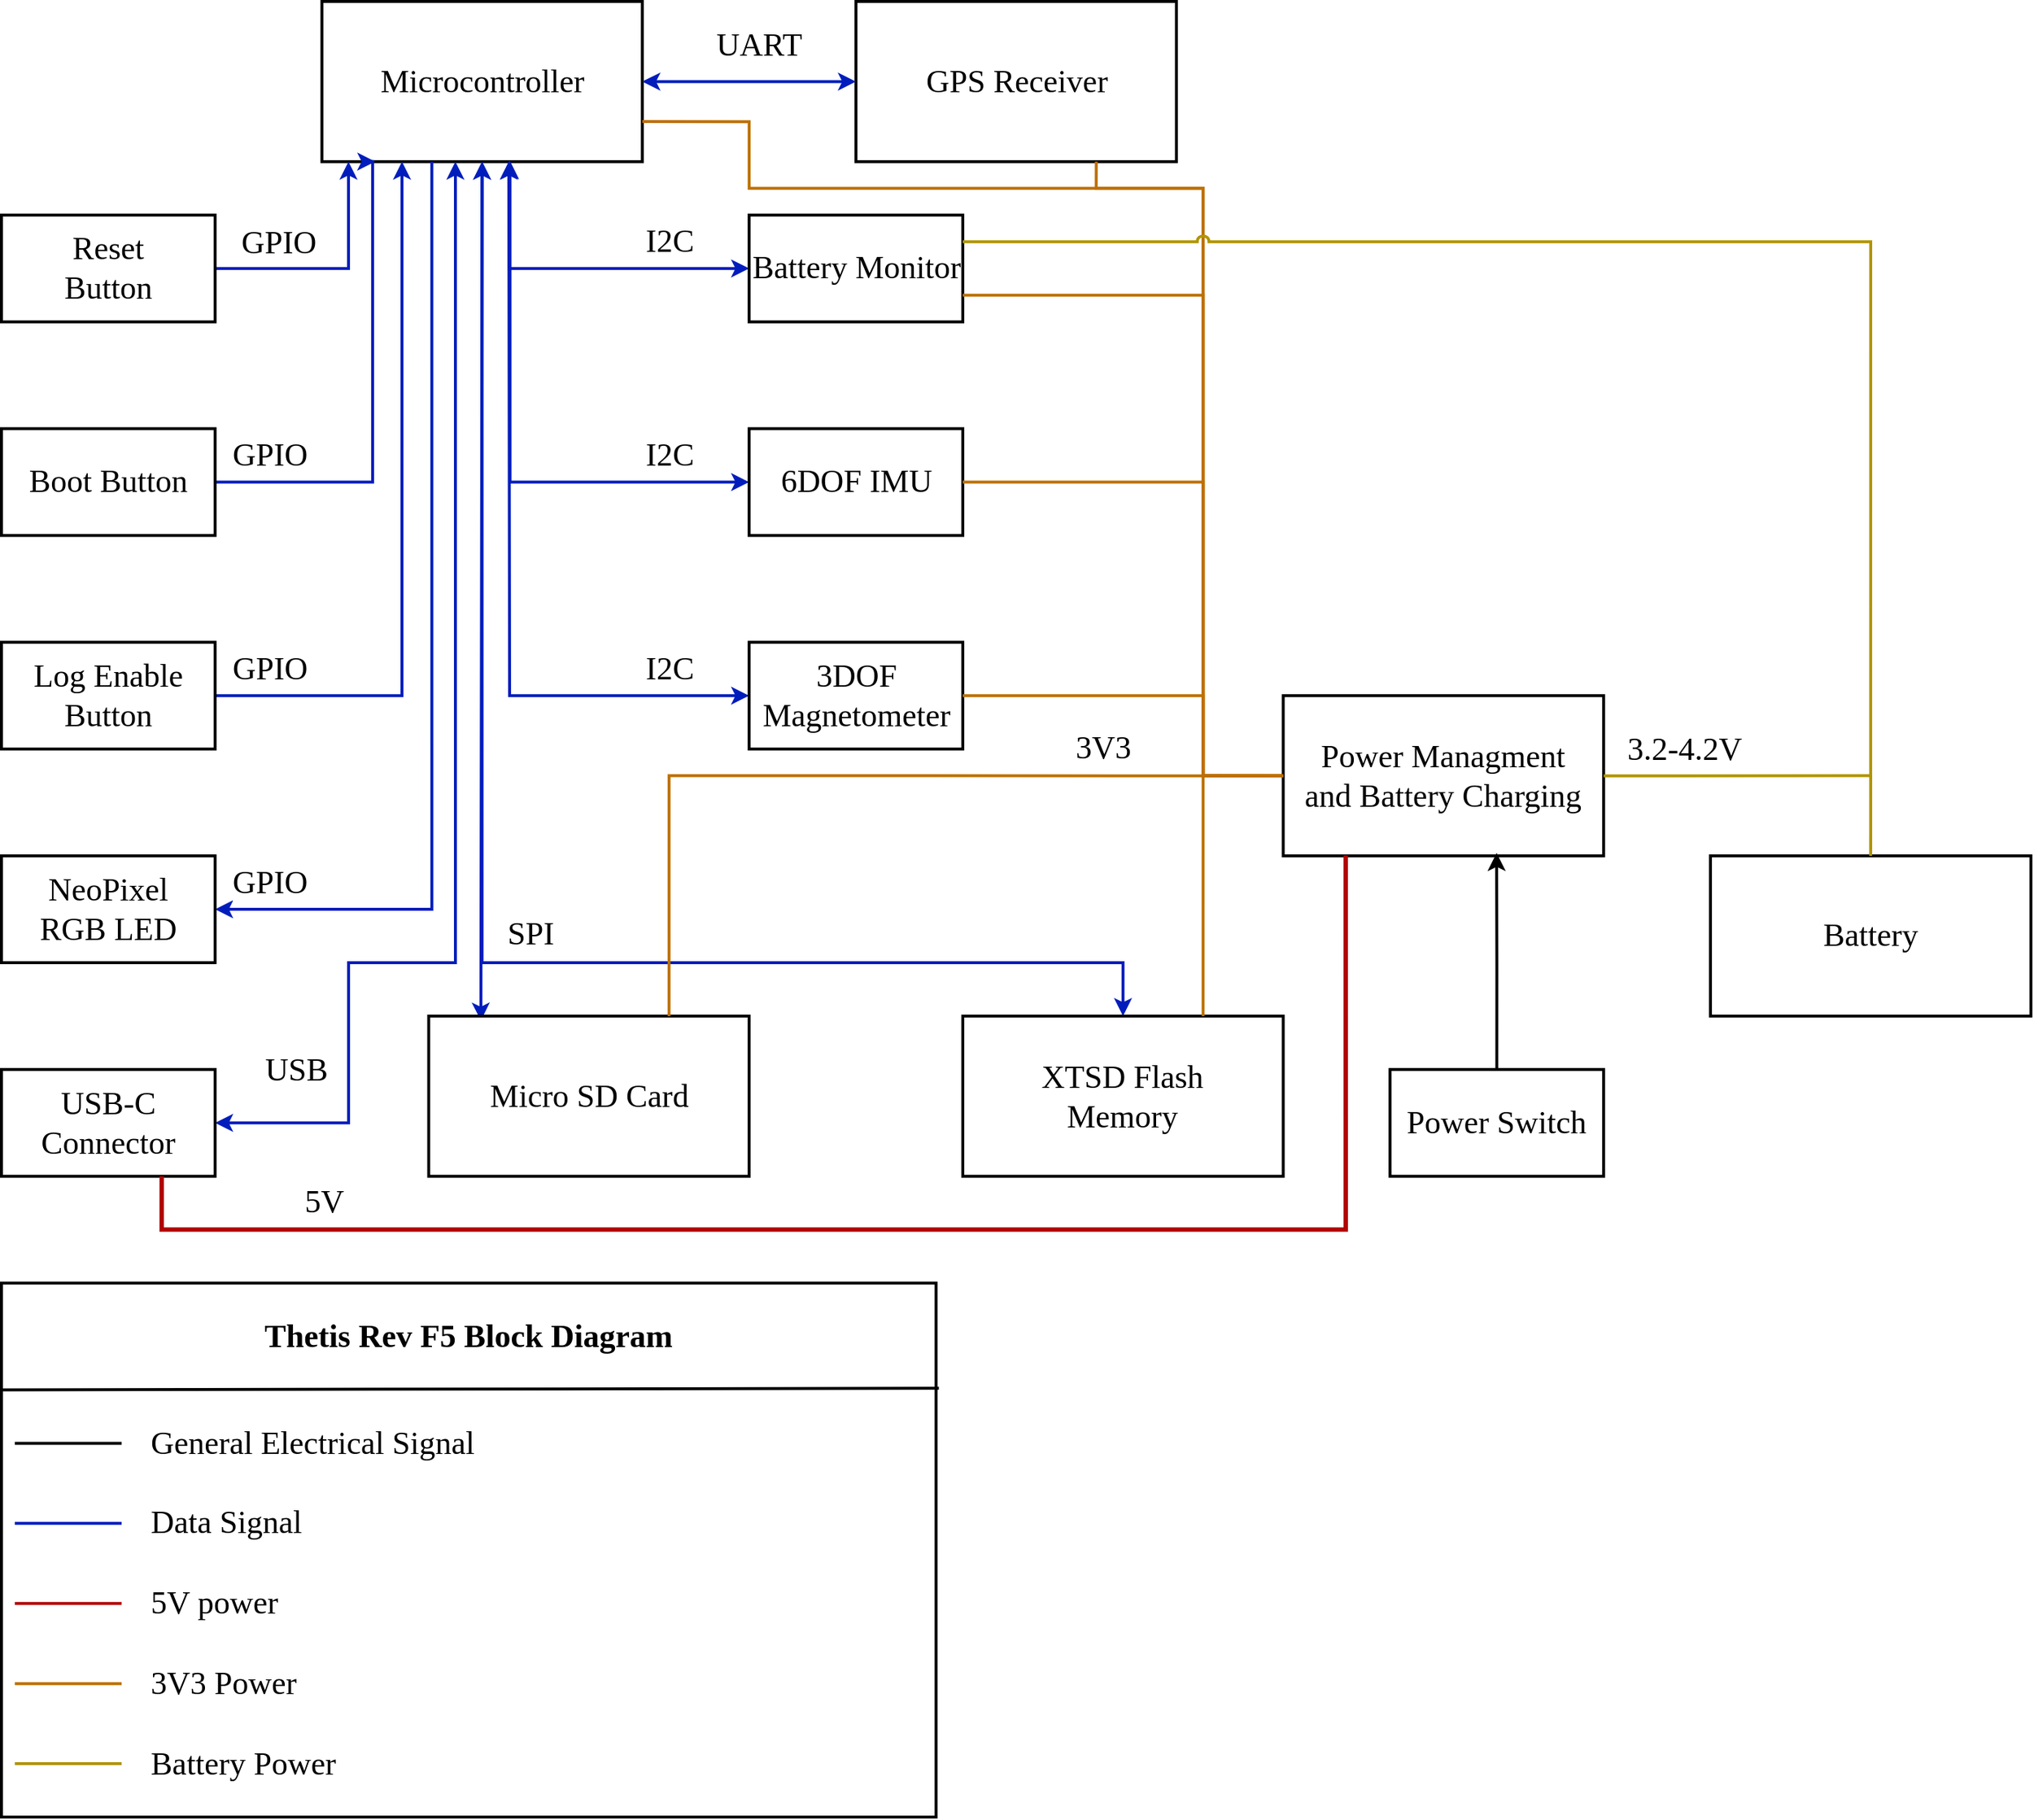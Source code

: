<mxfile>
    <diagram id="WzM7UKrhp0PMmO1flFq1" name="Page-1">
        <mxGraphModel dx="2920" dy="1322" grid="1" gridSize="10" guides="1" tooltips="1" connect="1" arrows="1" fold="1" page="1" pageScale="1" pageWidth="850" pageHeight="1100" math="0" shadow="0">
            <root>
                <mxCell id="0"/>
                <mxCell id="1" parent="0"/>
                <mxCell id="71" value="" style="group" vertex="1" connectable="0" parent="1">
                    <mxGeometry x="40" y="40" width="1385.88" height="1240" as="geometry"/>
                </mxCell>
                <mxCell id="2" value="Microcontroller" style="rounded=0;whiteSpace=wrap;html=1;strokeWidth=2;fontFamily=CMU Serif;fontSize=22;" parent="71" vertex="1">
                    <mxGeometry x="218.823" width="218.823" height="109.412" as="geometry"/>
                </mxCell>
                <mxCell id="18" style="edgeStyle=orthogonalEdgeStyle;html=1;exitX=1;exitY=0.5;exitDx=0;exitDy=0;rounded=0;entryX=0.083;entryY=1;entryDx=0;entryDy=0;entryPerimeter=0;fillColor=#0050ef;strokeColor=#001DBC;strokeWidth=2;fontFamily=CMU Serif;fontSize=22;" parent="71" source="3" target="2" edge="1">
                    <mxGeometry relative="1" as="geometry"/>
                </mxCell>
                <mxCell id="45" value="GPIO" style="edgeLabel;html=1;align=center;verticalAlign=middle;resizable=0;points=[];fontFamily=CMU Serif;fontSize=22;" parent="18" vertex="1" connectable="0">
                    <mxGeometry x="-0.134" y="1" relative="1" as="geometry">
                        <mxPoint x="-28" y="-17" as="offset"/>
                    </mxGeometry>
                </mxCell>
                <mxCell id="3" value="Reset&lt;br style=&quot;font-size: 22px;&quot;&gt;Button" style="rounded=0;whiteSpace=wrap;html=1;strokeWidth=2;fontFamily=CMU Serif;fontSize=22;" parent="71" vertex="1">
                    <mxGeometry y="145.882" width="145.882" height="72.941" as="geometry"/>
                </mxCell>
                <mxCell id="19" style="edgeStyle=orthogonalEdgeStyle;rounded=0;html=1;exitX=1;exitY=0.5;exitDx=0;exitDy=0;fillColor=#0050ef;strokeColor=#001DBC;strokeWidth=2;fontFamily=CMU Serif;fontSize=22;" parent="71" source="4" edge="1">
                    <mxGeometry relative="1" as="geometry">
                        <mxPoint x="255.294" y="109.412" as="targetPoint"/>
                        <Array as="points">
                            <mxPoint x="253.47" y="328.235"/>
                        </Array>
                    </mxGeometry>
                </mxCell>
                <mxCell id="4" value="Boot Button" style="rounded=0;whiteSpace=wrap;html=1;strokeWidth=2;fontFamily=CMU Serif;fontSize=22;" parent="71" vertex="1">
                    <mxGeometry y="291.765" width="145.882" height="72.941" as="geometry"/>
                </mxCell>
                <mxCell id="20" style="edgeStyle=orthogonalEdgeStyle;rounded=0;html=1;exitX=1;exitY=0.5;exitDx=0;exitDy=0;entryX=0.25;entryY=1;entryDx=0;entryDy=0;fillColor=#0050ef;strokeColor=#001DBC;strokeWidth=2;fontFamily=CMU Serif;fontSize=22;" parent="71" source="5" target="2" edge="1">
                    <mxGeometry relative="1" as="geometry"/>
                </mxCell>
                <mxCell id="5" value="Log Enable&lt;br style=&quot;font-size: 22px;&quot;&gt;Button" style="rounded=0;whiteSpace=wrap;html=1;strokeWidth=2;fontFamily=CMU Serif;fontSize=22;" parent="71" vertex="1">
                    <mxGeometry y="437.647" width="145.882" height="72.941" as="geometry"/>
                </mxCell>
                <mxCell id="21" style="edgeStyle=orthogonalEdgeStyle;rounded=0;html=1;exitX=1;exitY=0.5;exitDx=0;exitDy=0;entryX=0.343;entryY=1.001;entryDx=0;entryDy=0;entryPerimeter=0;startArrow=classic;startFill=1;endArrow=none;endFill=0;fillColor=#0050ef;strokeColor=#001DBC;strokeWidth=2;fontFamily=CMU Serif;fontSize=22;" parent="71" source="6" target="2" edge="1">
                    <mxGeometry relative="1" as="geometry"/>
                </mxCell>
                <mxCell id="6" value="NeoPixel&lt;br style=&quot;font-size: 22px;&quot;&gt;RGB LED" style="rounded=0;whiteSpace=wrap;html=1;strokeWidth=2;fontFamily=CMU Serif;fontSize=22;" parent="71" vertex="1">
                    <mxGeometry y="583.529" width="145.882" height="72.941" as="geometry"/>
                </mxCell>
                <mxCell id="22" style="edgeStyle=orthogonalEdgeStyle;rounded=0;html=1;exitX=1;exitY=0.5;exitDx=0;exitDy=0;entryX=0.42;entryY=0.991;entryDx=0;entryDy=0;startArrow=classic;startFill=1;endArrow=classic;endFill=1;entryPerimeter=0;fillColor=#0050ef;strokeColor=#001DBC;strokeWidth=2;fontFamily=CMU Serif;fontSize=22;" parent="71" source="7" target="2" edge="1">
                    <mxGeometry relative="1" as="geometry">
                        <Array as="points">
                            <mxPoint x="237.058" y="765.882"/>
                            <mxPoint x="237.058" y="656.471"/>
                            <mxPoint x="309.999" y="656.471"/>
                            <mxPoint x="309.999" y="109.412"/>
                        </Array>
                    </mxGeometry>
                </mxCell>
                <mxCell id="7" value="USB-C&lt;br style=&quot;font-size: 22px;&quot;&gt;Connector" style="rounded=0;whiteSpace=wrap;html=1;strokeWidth=2;fontFamily=CMU Serif;fontSize=22;" parent="71" vertex="1">
                    <mxGeometry y="729.412" width="145.882" height="72.941" as="geometry"/>
                </mxCell>
                <mxCell id="9" value="GPS Receiver" style="rounded=0;whiteSpace=wrap;html=1;strokeWidth=2;fontFamily=CMU Serif;fontSize=22;" parent="71" vertex="1">
                    <mxGeometry x="583.528" width="218.823" height="109.412" as="geometry"/>
                </mxCell>
                <mxCell id="25" style="edgeStyle=orthogonalEdgeStyle;rounded=0;html=1;exitX=1;exitY=0.5;exitDx=0;exitDy=0;entryX=0;entryY=0.5;entryDx=0;entryDy=0;startArrow=classic;startFill=1;endArrow=classic;endFill=1;fillColor=#0050ef;strokeColor=#001DBC;strokeWidth=2;fontFamily=CMU Serif;fontSize=22;" parent="71" source="2" target="9" edge="1">
                    <mxGeometry relative="1" as="geometry"/>
                </mxCell>
                <mxCell id="55" value="UART" style="edgeLabel;html=1;align=center;verticalAlign=middle;resizable=0;points=[];fontFamily=CMU Serif;fontSize=22;" parent="25" vertex="1" connectable="0">
                    <mxGeometry x="0.197" y="1" relative="1" as="geometry">
                        <mxPoint x="-8" y="-24" as="offset"/>
                    </mxGeometry>
                </mxCell>
                <mxCell id="23" style="edgeStyle=orthogonalEdgeStyle;rounded=0;html=1;exitX=0.163;exitY=0.028;exitDx=0;exitDy=0;entryX=0.5;entryY=1;entryDx=0;entryDy=0;startArrow=classic;startFill=1;endArrow=classic;endFill=1;exitPerimeter=0;fillColor=#0050ef;strokeColor=#001DBC;strokeWidth=2;fontFamily=CMU Serif;fontSize=22;" parent="71" source="10" target="2" edge="1">
                    <mxGeometry relative="1" as="geometry">
                        <Array as="points">
                            <mxPoint x="328.235" y="692.941"/>
                        </Array>
                    </mxGeometry>
                </mxCell>
                <mxCell id="10" value="Micro SD Card" style="rounded=0;whiteSpace=wrap;html=1;strokeWidth=2;fontFamily=CMU Serif;fontSize=22;" parent="71" vertex="1">
                    <mxGeometry x="291.764" y="692.941" width="218.823" height="109.412" as="geometry"/>
                </mxCell>
                <mxCell id="24" style="edgeStyle=orthogonalEdgeStyle;rounded=0;html=1;exitX=0.5;exitY=0;exitDx=0;exitDy=0;startArrow=classic;startFill=1;endArrow=classic;endFill=1;entryX=0.5;entryY=1;entryDx=0;entryDy=0;fillColor=#0050ef;strokeColor=#001DBC;strokeWidth=2;fontFamily=CMU Serif;fontSize=22;" parent="71" source="11" target="2" edge="1">
                    <mxGeometry relative="1" as="geometry">
                        <mxPoint x="346.47" y="127.647" as="targetPoint"/>
                        <Array as="points">
                            <mxPoint x="765.881" y="656.471"/>
                            <mxPoint x="328.235" y="656.471"/>
                        </Array>
                    </mxGeometry>
                </mxCell>
                <mxCell id="11" value="XTSD Flash&lt;br style=&quot;font-size: 22px;&quot;&gt;Memory" style="rounded=0;whiteSpace=wrap;html=1;strokeWidth=2;fontFamily=CMU Serif;fontSize=22;" parent="71" vertex="1">
                    <mxGeometry x="656.469" y="692.941" width="218.823" height="109.412" as="geometry"/>
                </mxCell>
                <mxCell id="12" value="Power Switch" style="rounded=0;whiteSpace=wrap;html=1;strokeWidth=2;fontFamily=CMU Serif;fontSize=22;" parent="71" vertex="1">
                    <mxGeometry x="948.234" y="729.412" width="145.882" height="72.941" as="geometry"/>
                </mxCell>
                <mxCell id="33" style="edgeStyle=orthogonalEdgeStyle;rounded=0;html=1;exitX=0;exitY=0.5;exitDx=0;exitDy=0;entryX=0.75;entryY=0;entryDx=0;entryDy=0;strokeWidth=2;startArrow=none;startFill=0;endArrow=none;endFill=0;fillColor=#f0a30a;strokeColor=#BD7000;fontFamily=CMU Serif;fontSize=22;" parent="71" source="13" target="11" edge="1">
                    <mxGeometry relative="1" as="geometry"/>
                </mxCell>
                <mxCell id="34" style="edgeStyle=orthogonalEdgeStyle;rounded=0;html=1;exitX=0;exitY=0.5;exitDx=0;exitDy=0;entryX=0.75;entryY=0;entryDx=0;entryDy=0;strokeWidth=2;startArrow=none;startFill=0;endArrow=none;endFill=0;fillColor=#f0a30a;strokeColor=#BD7000;fontFamily=CMU Serif;fontSize=22;" parent="71" source="13" target="10" edge="1">
                    <mxGeometry relative="1" as="geometry"/>
                </mxCell>
                <mxCell id="42" value="3V3" style="edgeLabel;html=1;align=center;verticalAlign=middle;resizable=0;points=[];fontFamily=CMU Serif;fontSize=22;" parent="34" vertex="1" connectable="0">
                    <mxGeometry x="-0.438" relative="1" as="geometry">
                        <mxPoint x="40" y="-19" as="offset"/>
                    </mxGeometry>
                </mxCell>
                <mxCell id="39" style="edgeStyle=orthogonalEdgeStyle;rounded=0;html=1;exitX=0;exitY=0.5;exitDx=0;exitDy=0;entryX=1;entryY=0.75;entryDx=0;entryDy=0;strokeWidth=2;startArrow=none;startFill=0;endArrow=none;endFill=0;fillColor=#f0a30a;strokeColor=#BD7000;jumpStyle=arc;fontFamily=CMU Serif;fontSize=22;" parent="71" source="13" target="2" edge="1">
                    <mxGeometry relative="1" as="geometry">
                        <Array as="points">
                            <mxPoint x="820.587" y="528.824"/>
                            <mxPoint x="820.587" y="127.647"/>
                            <mxPoint x="510.587" y="127.647"/>
                            <mxPoint x="510.587" y="82.059"/>
                        </Array>
                    </mxGeometry>
                </mxCell>
                <mxCell id="40" style="edgeStyle=orthogonalEdgeStyle;rounded=0;jumpStyle=arc;html=1;exitX=0;exitY=0.5;exitDx=0;exitDy=0;entryX=0.75;entryY=1;entryDx=0;entryDy=0;strokeWidth=2;startArrow=none;startFill=0;endArrow=none;endFill=0;fillColor=#f0a30a;strokeColor=#BD7000;fontFamily=CMU Serif;fontSize=22;" parent="71" source="13" target="9" edge="1">
                    <mxGeometry relative="1" as="geometry">
                        <Array as="points">
                            <mxPoint x="820.587" y="528.824"/>
                            <mxPoint x="820.587" y="127.647"/>
                            <mxPoint x="747.646" y="127.647"/>
                        </Array>
                    </mxGeometry>
                </mxCell>
                <mxCell id="13" value="Power Managment&lt;br style=&quot;font-size: 22px;&quot;&gt;and Battery Charging" style="rounded=0;whiteSpace=wrap;html=1;strokeWidth=2;fontFamily=CMU Serif;fontSize=22;" parent="71" vertex="1">
                    <mxGeometry x="875.293" y="474.118" width="218.823" height="109.412" as="geometry"/>
                </mxCell>
                <mxCell id="30" style="edgeStyle=orthogonalEdgeStyle;rounded=0;html=1;exitX=0.75;exitY=1;exitDx=0;exitDy=0;entryX=0.195;entryY=0.998;entryDx=0;entryDy=0;entryPerimeter=0;startArrow=none;startFill=0;endArrow=none;endFill=0;fillColor=#e51400;strokeColor=#B20000;strokeWidth=3;fontFamily=CMU Serif;fontSize=22;" parent="71" source="7" target="13" edge="1">
                    <mxGeometry relative="1" as="geometry">
                        <Array as="points">
                            <mxPoint x="109.412" y="838.824"/>
                            <mxPoint x="917.234" y="838.824"/>
                        </Array>
                    </mxGeometry>
                </mxCell>
                <mxCell id="44" value="5V" style="edgeLabel;html=1;align=center;verticalAlign=middle;resizable=0;points=[];fontFamily=CMU Serif;fontSize=22;" parent="30" vertex="1" connectable="0">
                    <mxGeometry x="-0.563" y="2" relative="1" as="geometry">
                        <mxPoint x="-94" y="-17" as="offset"/>
                    </mxGeometry>
                </mxCell>
                <mxCell id="28" style="edgeStyle=orthogonalEdgeStyle;rounded=0;html=1;exitX=0.5;exitY=0;exitDx=0;exitDy=0;entryX=0.666;entryY=0.982;entryDx=0;entryDy=0;entryPerimeter=0;startArrow=none;startFill=0;endArrow=classic;endFill=1;strokeWidth=2;fontFamily=CMU Serif;fontSize=22;" parent="71" source="12" target="13" edge="1">
                    <mxGeometry relative="1" as="geometry"/>
                </mxCell>
                <mxCell id="31" style="edgeStyle=orthogonalEdgeStyle;rounded=0;html=1;exitX=0.5;exitY=0;exitDx=0;exitDy=0;entryX=1;entryY=0.5;entryDx=0;entryDy=0;strokeWidth=2;startArrow=none;startFill=0;endArrow=none;endFill=0;fillColor=#e3c800;strokeColor=#B09500;fontFamily=CMU Serif;fontSize=22;" parent="71" source="14" target="13" edge="1">
                    <mxGeometry relative="1" as="geometry"/>
                </mxCell>
                <mxCell id="43" value="3.2-4.2V" style="edgeLabel;html=1;align=center;verticalAlign=middle;resizable=0;points=[];fontFamily=CMU Serif;fontSize=22;" parent="31" vertex="1" connectable="0">
                    <mxGeometry x="0.536" y="-1" relative="1" as="geometry">
                        <mxPoint y="-17" as="offset"/>
                    </mxGeometry>
                </mxCell>
                <mxCell id="14" value="Battery" style="rounded=0;whiteSpace=wrap;html=1;strokeWidth=2;fontFamily=CMU Serif;fontSize=22;" parent="71" vertex="1">
                    <mxGeometry x="1167.057" y="583.529" width="218.823" height="109.412" as="geometry"/>
                </mxCell>
                <mxCell id="29" style="edgeStyle=orthogonalEdgeStyle;rounded=0;html=1;exitX=0;exitY=0.5;exitDx=0;exitDy=0;entryX=0.585;entryY=0.994;entryDx=0;entryDy=0;entryPerimeter=0;startArrow=classic;startFill=1;endArrow=classic;endFill=1;fillColor=#0050ef;strokeColor=#001DBC;strokeWidth=2;fontFamily=CMU Serif;fontSize=22;" parent="71" source="15" target="2" edge="1">
                    <mxGeometry relative="1" as="geometry">
                        <Array as="points">
                            <mxPoint x="346.47" y="182.353"/>
                        </Array>
                    </mxGeometry>
                </mxCell>
                <mxCell id="15" value="Battery Monitor" style="rounded=0;whiteSpace=wrap;html=1;strokeWidth=2;fontFamily=CMU Serif;fontSize=22;" parent="71" vertex="1">
                    <mxGeometry x="510.587" y="145.882" width="145.882" height="72.941" as="geometry"/>
                </mxCell>
                <mxCell id="38" style="edgeStyle=orthogonalEdgeStyle;rounded=0;html=1;exitX=0;exitY=0.5;exitDx=0;exitDy=0;entryX=1;entryY=0.75;entryDx=0;entryDy=0;strokeWidth=2;startArrow=none;startFill=0;endArrow=none;endFill=0;fillColor=#f0a30a;strokeColor=#BD7000;fontFamily=CMU Serif;fontSize=22;" parent="71" source="13" target="15" edge="1">
                    <mxGeometry relative="1" as="geometry">
                        <Array as="points">
                            <mxPoint x="820.587" y="528.824"/>
                            <mxPoint x="820.587" y="200.588"/>
                        </Array>
                    </mxGeometry>
                </mxCell>
                <mxCell id="32" style="edgeStyle=orthogonalEdgeStyle;rounded=0;html=1;exitX=0.5;exitY=0;exitDx=0;exitDy=0;entryX=1;entryY=0.25;entryDx=0;entryDy=0;strokeWidth=2;startArrow=none;startFill=0;endArrow=none;endFill=0;fillColor=#e3c800;strokeColor=#B09500;jumpStyle=arc;fontFamily=CMU Serif;fontSize=22;" parent="71" source="14" target="15" edge="1">
                    <mxGeometry relative="1" as="geometry"/>
                </mxCell>
                <mxCell id="26" style="edgeStyle=orthogonalEdgeStyle;rounded=0;html=1;exitX=0;exitY=0.5;exitDx=0;exitDy=0;entryX=0.587;entryY=0.996;entryDx=0;entryDy=0;entryPerimeter=0;startArrow=classic;startFill=1;endArrow=classic;endFill=1;fillColor=#0050ef;strokeColor=#001DBC;strokeWidth=2;fontFamily=CMU Serif;fontSize=22;" parent="71" source="16" target="2" edge="1">
                    <mxGeometry relative="1" as="geometry"/>
                </mxCell>
                <mxCell id="16" value="6DOF IMU" style="rounded=0;whiteSpace=wrap;html=1;strokeWidth=2;fontFamily=CMU Serif;fontSize=22;" parent="71" vertex="1">
                    <mxGeometry x="510.587" y="291.765" width="145.882" height="72.941" as="geometry"/>
                </mxCell>
                <mxCell id="36" style="edgeStyle=orthogonalEdgeStyle;rounded=0;html=1;exitX=0;exitY=0.5;exitDx=0;exitDy=0;entryX=1;entryY=0.5;entryDx=0;entryDy=0;strokeWidth=2;startArrow=none;startFill=0;endArrow=none;endFill=0;fillColor=#f0a30a;strokeColor=#BD7000;fontFamily=CMU Serif;fontSize=22;" parent="71" source="13" target="16" edge="1">
                    <mxGeometry relative="1" as="geometry">
                        <Array as="points">
                            <mxPoint x="820.587" y="528.824"/>
                            <mxPoint x="820.587" y="328.235"/>
                        </Array>
                    </mxGeometry>
                </mxCell>
                <mxCell id="27" style="edgeStyle=orthogonalEdgeStyle;rounded=0;html=1;exitX=0;exitY=0.5;exitDx=0;exitDy=0;startArrow=classic;startFill=1;endArrow=classic;endFill=1;fillColor=#0050ef;strokeColor=#001DBC;strokeWidth=2;fontFamily=CMU Serif;fontSize=22;" parent="71" source="17" edge="1">
                    <mxGeometry relative="1" as="geometry">
                        <mxPoint x="346.47" y="109.412" as="targetPoint"/>
                    </mxGeometry>
                </mxCell>
                <mxCell id="17" value="3DOF Magnetometer" style="rounded=0;whiteSpace=wrap;html=1;strokeWidth=2;fontFamily=CMU Serif;fontSize=22;" parent="71" vertex="1">
                    <mxGeometry x="510.587" y="437.647" width="145.882" height="72.941" as="geometry"/>
                </mxCell>
                <mxCell id="35" style="edgeStyle=orthogonalEdgeStyle;rounded=0;html=1;exitX=0;exitY=0.5;exitDx=0;exitDy=0;entryX=1;entryY=0.5;entryDx=0;entryDy=0;strokeWidth=2;startArrow=none;startFill=0;endArrow=none;endFill=0;fillColor=#f0a30a;strokeColor=#BD7000;fontFamily=CMU Serif;fontSize=22;" parent="71" source="13" target="17" edge="1">
                    <mxGeometry relative="1" as="geometry">
                        <Array as="points">
                            <mxPoint x="820.587" y="528.824"/>
                            <mxPoint x="820.587" y="474.118"/>
                        </Array>
                    </mxGeometry>
                </mxCell>
                <mxCell id="46" value="GPIO" style="edgeLabel;html=1;align=center;verticalAlign=middle;resizable=0;points=[];fontFamily=CMU Serif;fontSize=22;" parent="71" vertex="1" connectable="0">
                    <mxGeometry x="182.348" y="310.0" as="geometry"/>
                </mxCell>
                <mxCell id="47" value="GPIO" style="edgeLabel;html=1;align=center;verticalAlign=middle;resizable=0;points=[];fontFamily=CMU Serif;fontSize=22;" parent="71" vertex="1" connectable="0">
                    <mxGeometry x="182.348" y="455.882" as="geometry"/>
                </mxCell>
                <mxCell id="48" value="GPIO" style="edgeLabel;html=1;align=center;verticalAlign=middle;resizable=0;points=[];fontFamily=CMU Serif;fontSize=22;" parent="71" vertex="1" connectable="0">
                    <mxGeometry x="182.348" y="601.765" as="geometry"/>
                </mxCell>
                <mxCell id="50" value="USB" style="edgeLabel;html=1;align=center;verticalAlign=middle;resizable=0;points=[];fontFamily=CMU Serif;fontSize=22;" parent="71" vertex="1" connectable="0">
                    <mxGeometry x="200.584" y="729.412" as="geometry"/>
                </mxCell>
                <mxCell id="51" value="I2C" style="edgeLabel;html=1;align=center;verticalAlign=middle;resizable=0;points=[];fontFamily=CMU Serif;fontSize=22;" parent="71" vertex="1" connectable="0">
                    <mxGeometry x="455.877" y="164.118" as="geometry"/>
                </mxCell>
                <mxCell id="52" value="I2C" style="edgeLabel;html=1;align=center;verticalAlign=middle;resizable=0;points=[];fontFamily=CMU Serif;fontSize=22;" parent="71" vertex="1" connectable="0">
                    <mxGeometry x="455.877" y="310.0" as="geometry"/>
                </mxCell>
                <mxCell id="53" value="I2C" style="edgeLabel;html=1;align=center;verticalAlign=middle;resizable=0;points=[];fontFamily=CMU Serif;fontSize=22;" parent="71" vertex="1" connectable="0">
                    <mxGeometry x="455.877" y="455.882" as="geometry"/>
                </mxCell>
                <mxCell id="54" value="SPI" style="edgeLabel;html=1;align=center;verticalAlign=middle;resizable=0;points=[];fontFamily=CMU Serif;fontSize=22;" parent="71" vertex="1" connectable="0">
                    <mxGeometry x="364.701" y="638.235" as="geometry">
                        <mxPoint x="-4" y="-1" as="offset"/>
                    </mxGeometry>
                </mxCell>
                <mxCell id="58" value="" style="endArrow=none;html=1;rounded=0;strokeWidth=2;jumpStyle=arc;fontFamily=CMU Serif;fontSize=22;" parent="71" edge="1">
                    <mxGeometry width="50" height="50" relative="1" as="geometry">
                        <mxPoint x="9.118" y="984.706" as="sourcePoint"/>
                        <mxPoint x="82.059" y="984.706" as="targetPoint"/>
                    </mxGeometry>
                </mxCell>
                <mxCell id="59" value="&lt;h1 style=&quot;font-size: 22px;&quot;&gt;Thetis Rev F5 Block Diagram&lt;/h1&gt;" style="text;html=1;strokeColor=none;fillColor=none;align=center;verticalAlign=middle;whiteSpace=wrap;rounded=0;fontFamily=CMU Serif;fontSize=22;" parent="71" vertex="1">
                    <mxGeometry y="875.294" width="638.234" height="72.941" as="geometry"/>
                </mxCell>
                <mxCell id="60" value="General Electrical Signal" style="text;html=1;strokeColor=none;fillColor=none;align=left;verticalAlign=middle;whiteSpace=wrap;rounded=0;fontFamily=CMU Serif;fontSize=22;" parent="71" vertex="1">
                    <mxGeometry x="100.294" y="966.471" width="255.294" height="36.471" as="geometry"/>
                </mxCell>
                <mxCell id="61" value="" style="endArrow=none;html=1;rounded=0;strokeWidth=2;jumpStyle=arc;fillColor=#0050ef;strokeColor=#001DBC;fontFamily=CMU Serif;fontSize=22;" parent="71" edge="1">
                    <mxGeometry width="50" height="50" relative="1" as="geometry">
                        <mxPoint x="9.118" y="1039.412" as="sourcePoint"/>
                        <mxPoint x="82.059" y="1039.412" as="targetPoint"/>
                    </mxGeometry>
                </mxCell>
                <mxCell id="62" value="Data Signal" style="text;html=1;strokeColor=none;fillColor=none;align=left;verticalAlign=middle;whiteSpace=wrap;rounded=0;fontFamily=CMU Serif;fontSize=22;" parent="71" vertex="1">
                    <mxGeometry x="100.294" y="1021.176" width="255.294" height="36.471" as="geometry"/>
                </mxCell>
                <mxCell id="63" value="" style="endArrow=none;html=1;rounded=0;strokeWidth=2;jumpStyle=arc;fillColor=#e51400;strokeColor=#B20000;fontFamily=CMU Serif;fontSize=22;" parent="71" edge="1">
                    <mxGeometry width="50" height="50" relative="1" as="geometry">
                        <mxPoint x="9.118" y="1094.118" as="sourcePoint"/>
                        <mxPoint x="82.059" y="1094.118" as="targetPoint"/>
                    </mxGeometry>
                </mxCell>
                <mxCell id="64" value="5V power" style="text;html=1;strokeColor=none;fillColor=none;align=left;verticalAlign=middle;whiteSpace=wrap;rounded=0;fontFamily=CMU Serif;fontSize=22;" parent="71" vertex="1">
                    <mxGeometry x="100.294" y="1075.882" width="255.294" height="36.471" as="geometry"/>
                </mxCell>
                <mxCell id="65" value="" style="endArrow=none;html=1;rounded=0;strokeWidth=2;jumpStyle=arc;fillColor=#f0a30a;strokeColor=#BD7000;fontFamily=CMU Serif;fontSize=22;" parent="71" edge="1">
                    <mxGeometry width="50" height="50" relative="1" as="geometry">
                        <mxPoint x="9.118" y="1148.824" as="sourcePoint"/>
                        <mxPoint x="82.059" y="1148.824" as="targetPoint"/>
                    </mxGeometry>
                </mxCell>
                <mxCell id="66" value="3V3 Power" style="text;html=1;strokeColor=none;fillColor=none;align=left;verticalAlign=middle;whiteSpace=wrap;rounded=0;fontFamily=CMU Serif;fontSize=22;" parent="71" vertex="1">
                    <mxGeometry x="100.294" y="1130.588" width="255.294" height="36.471" as="geometry"/>
                </mxCell>
                <mxCell id="67" value="" style="endArrow=none;html=1;rounded=0;strokeWidth=2;jumpStyle=arc;fillColor=#e3c800;strokeColor=#B09500;fontFamily=CMU Serif;fontSize=22;" parent="71" edge="1">
                    <mxGeometry width="50" height="50" relative="1" as="geometry">
                        <mxPoint x="9.118" y="1203.529" as="sourcePoint"/>
                        <mxPoint x="82.059" y="1203.529" as="targetPoint"/>
                    </mxGeometry>
                </mxCell>
                <mxCell id="68" value="Battery Power" style="text;html=1;strokeColor=none;fillColor=none;align=left;verticalAlign=middle;whiteSpace=wrap;rounded=0;fontFamily=CMU Serif;fontSize=22;" parent="71" vertex="1">
                    <mxGeometry x="100.294" y="1185.294" width="255.294" height="36.471" as="geometry"/>
                </mxCell>
                <mxCell id="69" value="" style="rounded=0;whiteSpace=wrap;html=1;fillColor=none;strokeWidth=2;fontFamily=CMU Serif;fontSize=14;" parent="71" vertex="1">
                    <mxGeometry y="875.294" width="638.234" height="364.706" as="geometry"/>
                </mxCell>
                <mxCell id="70" value="" style="endArrow=none;html=1;rounded=0;strokeWidth=2;jumpStyle=arc;exitX=0;exitY=0.2;exitDx=0;exitDy=0;exitPerimeter=0;entryX=1.003;entryY=0.197;entryDx=0;entryDy=0;entryPerimeter=0;fontFamily=CMU Serif;fontSize=22;" parent="71" source="69" target="69" edge="1">
                    <mxGeometry width="50" height="50" relative="1" as="geometry">
                        <mxPoint x="328.235" y="893.529" as="sourcePoint"/>
                        <mxPoint x="419.411" y="802.353" as="targetPoint"/>
                    </mxGeometry>
                </mxCell>
            </root>
        </mxGraphModel>
    </diagram>
</mxfile>